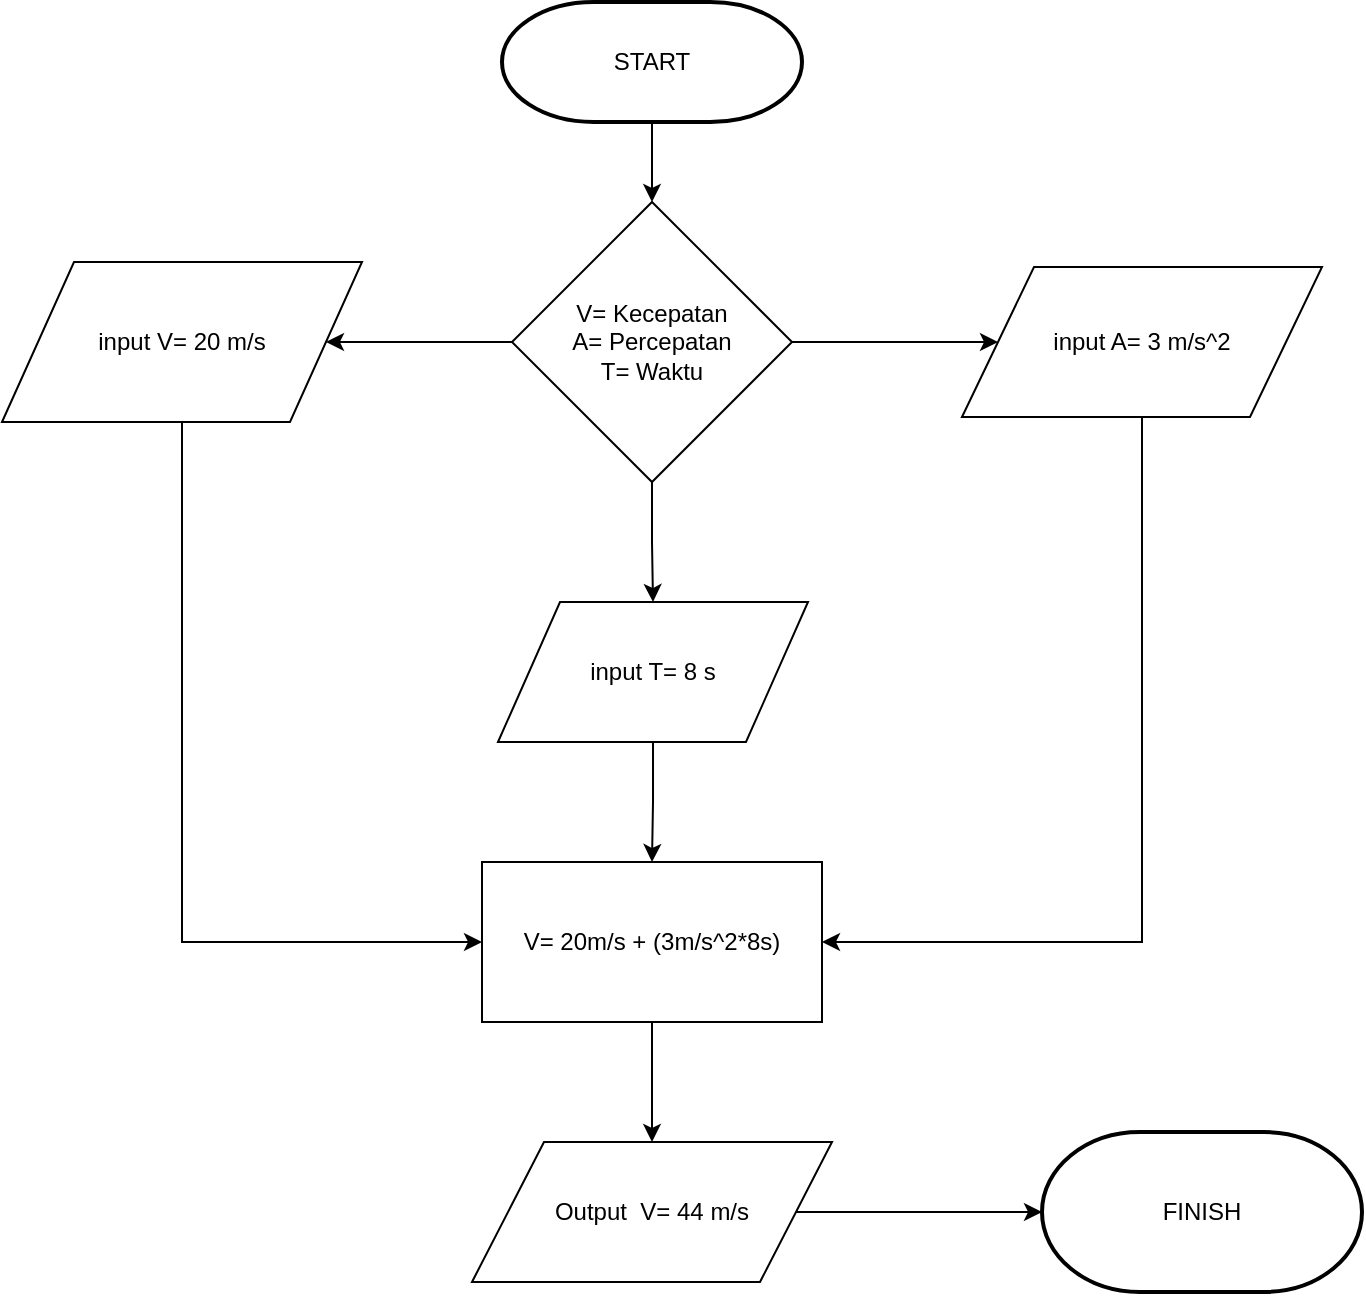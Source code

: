 <mxfile version="22.1.7" type="github">
  <diagram name="Page-1" id="9BndnJzpaUeIX-ldlY2L">
    <mxGraphModel dx="794" dy="456" grid="1" gridSize="10" guides="1" tooltips="1" connect="1" arrows="1" fold="1" page="1" pageScale="1" pageWidth="850" pageHeight="1100" math="0" shadow="0">
      <root>
        <mxCell id="0" />
        <mxCell id="1" parent="0" />
        <mxCell id="-9RCkkFYatPbcNivalZx-6" value="" style="edgeStyle=orthogonalEdgeStyle;rounded=0;orthogonalLoop=1;jettySize=auto;html=1;" parent="1" source="co2gc3AMqyEoDWAhogNA-1" target="-9RCkkFYatPbcNivalZx-1" edge="1">
          <mxGeometry relative="1" as="geometry" />
        </mxCell>
        <mxCell id="co2gc3AMqyEoDWAhogNA-1" value="START" style="strokeWidth=2;html=1;shape=mxgraph.flowchart.terminator;whiteSpace=wrap;" parent="1" vertex="1">
          <mxGeometry x="350" y="40" width="150" height="60" as="geometry" />
        </mxCell>
        <mxCell id="-9RCkkFYatPbcNivalZx-14" value="" style="edgeStyle=orthogonalEdgeStyle;rounded=0;orthogonalLoop=1;jettySize=auto;html=1;" parent="1" source="co2gc3AMqyEoDWAhogNA-16" target="co2gc3AMqyEoDWAhogNA-18" edge="1">
          <mxGeometry relative="1" as="geometry" />
        </mxCell>
        <mxCell id="co2gc3AMqyEoDWAhogNA-16" value="Output&amp;nbsp; V= 44 m/s" style="shape=parallelogram;perimeter=parallelogramPerimeter;whiteSpace=wrap;html=1;dashed=0;" parent="1" vertex="1">
          <mxGeometry x="335" y="610" width="180" height="70" as="geometry" />
        </mxCell>
        <mxCell id="co2gc3AMqyEoDWAhogNA-18" value="FINISH" style="strokeWidth=2;html=1;shape=mxgraph.flowchart.terminator;whiteSpace=wrap;" parent="1" vertex="1">
          <mxGeometry x="620" y="605" width="160" height="80" as="geometry" />
        </mxCell>
        <mxCell id="-9RCkkFYatPbcNivalZx-8" value="" style="edgeStyle=orthogonalEdgeStyle;rounded=0;orthogonalLoop=1;jettySize=auto;html=1;" parent="1" source="-9RCkkFYatPbcNivalZx-1" target="-9RCkkFYatPbcNivalZx-2" edge="1">
          <mxGeometry relative="1" as="geometry" />
        </mxCell>
        <mxCell id="-9RCkkFYatPbcNivalZx-9" value="" style="edgeStyle=orthogonalEdgeStyle;rounded=0;orthogonalLoop=1;jettySize=auto;html=1;" parent="1" source="-9RCkkFYatPbcNivalZx-1" target="-9RCkkFYatPbcNivalZx-3" edge="1">
          <mxGeometry relative="1" as="geometry" />
        </mxCell>
        <mxCell id="-9RCkkFYatPbcNivalZx-10" value="" style="edgeStyle=orthogonalEdgeStyle;rounded=0;orthogonalLoop=1;jettySize=auto;html=1;" parent="1" source="-9RCkkFYatPbcNivalZx-1" target="-9RCkkFYatPbcNivalZx-4" edge="1">
          <mxGeometry relative="1" as="geometry" />
        </mxCell>
        <mxCell id="-9RCkkFYatPbcNivalZx-1" value="V= Kecepatan&lt;br&gt;A= Percepatan&lt;br&gt;T= Waktu" style="rhombus;whiteSpace=wrap;html=1;" parent="1" vertex="1">
          <mxGeometry x="355" y="140" width="140" height="140" as="geometry" />
        </mxCell>
        <mxCell id="ziFmfVZAhDtGemrqBBDq-6" style="edgeStyle=orthogonalEdgeStyle;rounded=0;orthogonalLoop=1;jettySize=auto;html=1;exitX=0.5;exitY=1;exitDx=0;exitDy=0;entryX=0;entryY=0.5;entryDx=0;entryDy=0;" edge="1" parent="1" source="-9RCkkFYatPbcNivalZx-2" target="-9RCkkFYatPbcNivalZx-7">
          <mxGeometry relative="1" as="geometry" />
        </mxCell>
        <mxCell id="-9RCkkFYatPbcNivalZx-2" value="input V= 20 m/s" style="shape=parallelogram;perimeter=parallelogramPerimeter;whiteSpace=wrap;html=1;dashed=0;" parent="1" vertex="1">
          <mxGeometry x="100" y="170" width="180" height="80" as="geometry" />
        </mxCell>
        <mxCell id="ziFmfVZAhDtGemrqBBDq-3" style="edgeStyle=orthogonalEdgeStyle;rounded=0;orthogonalLoop=1;jettySize=auto;html=1;exitX=0.5;exitY=1;exitDx=0;exitDy=0;entryX=1;entryY=0.5;entryDx=0;entryDy=0;" edge="1" parent="1" source="-9RCkkFYatPbcNivalZx-3" target="-9RCkkFYatPbcNivalZx-7">
          <mxGeometry relative="1" as="geometry" />
        </mxCell>
        <mxCell id="-9RCkkFYatPbcNivalZx-3" value="input A= 3 m/s^2" style="shape=parallelogram;perimeter=parallelogramPerimeter;whiteSpace=wrap;html=1;dashed=0;" parent="1" vertex="1">
          <mxGeometry x="580" y="172.5" width="180" height="75" as="geometry" />
        </mxCell>
        <mxCell id="-9RCkkFYatPbcNivalZx-12" value="" style="edgeStyle=orthogonalEdgeStyle;rounded=0;orthogonalLoop=1;jettySize=auto;html=1;" parent="1" source="-9RCkkFYatPbcNivalZx-4" target="-9RCkkFYatPbcNivalZx-7" edge="1">
          <mxGeometry relative="1" as="geometry" />
        </mxCell>
        <mxCell id="-9RCkkFYatPbcNivalZx-4" value="input T= 8 s" style="shape=parallelogram;perimeter=parallelogramPerimeter;whiteSpace=wrap;html=1;dashed=0;" parent="1" vertex="1">
          <mxGeometry x="348" y="340" width="155" height="70" as="geometry" />
        </mxCell>
        <mxCell id="-9RCkkFYatPbcNivalZx-13" value="" style="edgeStyle=orthogonalEdgeStyle;rounded=0;orthogonalLoop=1;jettySize=auto;html=1;" parent="1" source="-9RCkkFYatPbcNivalZx-7" target="co2gc3AMqyEoDWAhogNA-16" edge="1">
          <mxGeometry relative="1" as="geometry" />
        </mxCell>
        <mxCell id="-9RCkkFYatPbcNivalZx-7" value="V= 20m/s + (3m/s^2*8s)" style="html=1;dashed=0;whiteSpace=wrap;" parent="1" vertex="1">
          <mxGeometry x="340" y="470" width="170" height="80" as="geometry" />
        </mxCell>
      </root>
    </mxGraphModel>
  </diagram>
</mxfile>
